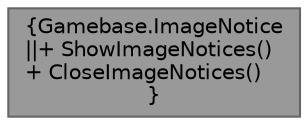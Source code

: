 digraph "Gamebase.ImageNotice"
{
 // LATEX_PDF_SIZE
  bgcolor="transparent";
  edge [fontname=Helvetica,fontsize=10,labelfontname=Helvetica,labelfontsize=10];
  node [fontname=Helvetica,fontsize=10,shape=box,height=0.2,width=0.4];
  Node1 [label="{Gamebase.ImageNotice\n||+ ShowImageNotices()\l+ CloseImageNotices()\l}",height=0.2,width=0.4,color="gray40", fillcolor="grey60", style="filled", fontcolor="black",tooltip="This class provides functionality related to image notices."];
}

